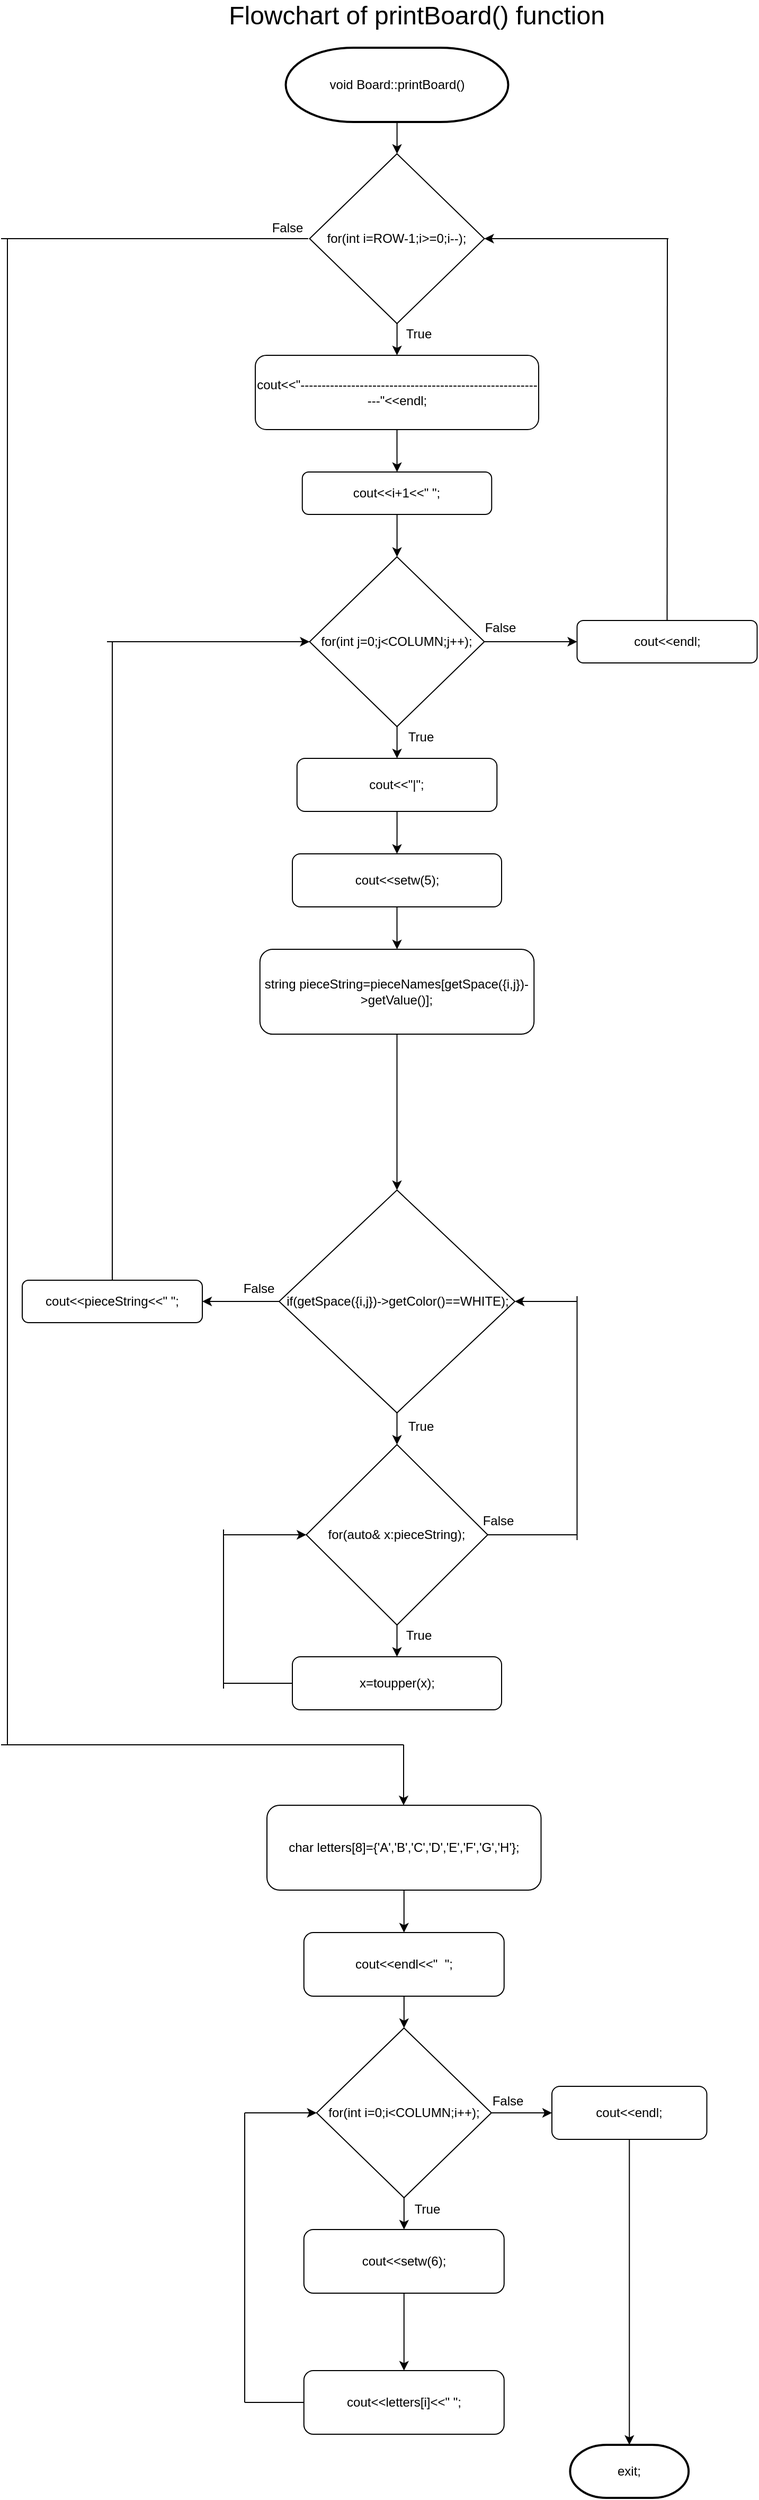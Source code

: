 <mxfile version="14.7.6" type="device"><diagram id="WYE3oBTP5BNlz84LKr8x" name="Page-1"><mxGraphModel dx="1278" dy="579" grid="1" gridSize="10" guides="1" tooltips="1" connect="1" arrows="1" fold="1" page="1" pageScale="1" pageWidth="850" pageHeight="1100" math="0" shadow="0"><root><mxCell id="0"/><mxCell id="1" parent="0"/><mxCell id="DjGDSjk6WVqVR5wkaf6J-2" value="&lt;font style=&quot;font-size: 24px&quot;&gt;Flowchart of printBoard() function&lt;/font&gt;" style="text;html=1;align=center;verticalAlign=middle;resizable=0;points=[];autosize=1;strokeColor=none;" parent="1" vertex="1"><mxGeometry x="216.88" y="20" width="370" height="20" as="geometry"/></mxCell><mxCell id="MbBPtf6Q6UpIK2XgSvSR-15" value="" style="endArrow=none;html=1;exitX=0.5;exitY=0;exitDx=0;exitDy=0;" edge="1" parent="1" source="MbBPtf6Q6UpIK2XgSvSR-13"><mxGeometry width="50" height="50" relative="1" as="geometry"><mxPoint x="400" y="1060" as="sourcePoint"/><mxPoint x="115" y="620" as="targetPoint"/></mxGeometry></mxCell><mxCell id="MbBPtf6Q6UpIK2XgSvSR-16" value="" style="endArrow=classic;html=1;entryX=0;entryY=0.5;entryDx=0;entryDy=0;" edge="1" parent="1" target="s3ttOdx3GdWiWC_5ZBvk-9"><mxGeometry width="50" height="50" relative="1" as="geometry"><mxPoint x="110" y="620" as="sourcePoint"/><mxPoint x="450" y="650" as="targetPoint"/></mxGeometry></mxCell><mxCell id="MbBPtf6Q6UpIK2XgSvSR-18" value="cout&amp;lt;&amp;lt;endl;" style="rounded=1;whiteSpace=wrap;html=1;" vertex="1" parent="1"><mxGeometry x="553.75" y="600" width="170" height="40" as="geometry"/></mxCell><mxCell id="MbBPtf6Q6UpIK2XgSvSR-19" value="" style="edgeStyle=orthogonalEdgeStyle;rounded=0;orthogonalLoop=1;jettySize=auto;html=1;" edge="1" parent="1" source="s3ttOdx3GdWiWC_5ZBvk-9" target="MbBPtf6Q6UpIK2XgSvSR-18"><mxGeometry relative="1" as="geometry"/></mxCell><mxCell id="MbBPtf6Q6UpIK2XgSvSR-20" value="False" style="text;html=1;align=center;verticalAlign=middle;resizable=0;points=[];autosize=1;strokeColor=none;" vertex="1" parent="1"><mxGeometry x="461" y="597" width="40" height="20" as="geometry"/></mxCell><mxCell id="MbBPtf6Q6UpIK2XgSvSR-21" value="" style="endArrow=none;html=1;exitX=0.5;exitY=0;exitDx=0;exitDy=0;" edge="1" parent="1" source="MbBPtf6Q6UpIK2XgSvSR-18"><mxGeometry width="50" height="50" relative="1" as="geometry"><mxPoint x="640" y="590" as="sourcePoint"/><mxPoint x="639" y="240" as="targetPoint"/></mxGeometry></mxCell><mxCell id="MbBPtf6Q6UpIK2XgSvSR-22" value="" style="endArrow=classic;html=1;entryX=1;entryY=0.5;entryDx=0;entryDy=0;" edge="1" parent="1" target="s3ttOdx3GdWiWC_5ZBvk-1"><mxGeometry width="50" height="50" relative="1" as="geometry"><mxPoint x="640" y="240" as="sourcePoint"/><mxPoint x="450" y="380" as="targetPoint"/></mxGeometry></mxCell><mxCell id="MbBPtf6Q6UpIK2XgSvSR-23" value="" style="endArrow=none;html=1;" edge="1" parent="1"><mxGeometry width="50" height="50" relative="1" as="geometry"><mxPoint x="300" y="240" as="sourcePoint"/><mxPoint x="10" y="240" as="targetPoint"/></mxGeometry></mxCell><mxCell id="MbBPtf6Q6UpIK2XgSvSR-24" value="" style="endArrow=none;html=1;" edge="1" parent="1"><mxGeometry width="50" height="50" relative="1" as="geometry"><mxPoint x="16" y="240" as="sourcePoint"/><mxPoint x="16" y="1660" as="targetPoint"/></mxGeometry></mxCell><mxCell id="MbBPtf6Q6UpIK2XgSvSR-25" value="False" style="text;html=1;align=center;verticalAlign=middle;resizable=0;points=[];autosize=1;strokeColor=none;" vertex="1" parent="1"><mxGeometry x="260" y="220" width="40" height="20" as="geometry"/></mxCell><mxCell id="DjGDSjk6WVqVR5wkaf6J-1" value="void Board::printBoard()" style="strokeWidth=2;html=1;shape=mxgraph.flowchart.terminator;whiteSpace=wrap;" parent="1" vertex="1"><mxGeometry x="278.75" y="60" width="210" height="70" as="geometry"/></mxCell><mxCell id="s3ttOdx3GdWiWC_5ZBvk-1" value="for(int i=ROW-1;i&amp;gt;=0;i--);" style="rhombus;whiteSpace=wrap;html=1;" parent="1" vertex="1"><mxGeometry x="301.25" y="160" width="165" height="160" as="geometry"/></mxCell><mxCell id="s3ttOdx3GdWiWC_5ZBvk-3" value="" style="edgeStyle=orthogonalEdgeStyle;rounded=0;orthogonalLoop=1;jettySize=auto;html=1;" parent="1" source="DjGDSjk6WVqVR5wkaf6J-1" target="s3ttOdx3GdWiWC_5ZBvk-1" edge="1"><mxGeometry x="250" y="60" as="geometry"/></mxCell><mxCell id="s3ttOdx3GdWiWC_5ZBvk-4" value="&lt;span&gt;cout&amp;lt;&amp;lt;&quot;-----------------------------------------------------------&quot;&amp;lt;&amp;lt;endl;&lt;/span&gt;" style="rounded=1;whiteSpace=wrap;html=1;" parent="1" vertex="1"><mxGeometry x="250" y="350" width="267.5" height="70" as="geometry"/></mxCell><mxCell id="s3ttOdx3GdWiWC_5ZBvk-6" value="" style="edgeStyle=orthogonalEdgeStyle;rounded=0;orthogonalLoop=1;jettySize=auto;html=1;" parent="1" source="s3ttOdx3GdWiWC_5ZBvk-1" target="s3ttOdx3GdWiWC_5ZBvk-4" edge="1"><mxGeometry x="250" y="60" as="geometry"/></mxCell><mxCell id="s3ttOdx3GdWiWC_5ZBvk-5" value="&lt;div&gt;cout&amp;lt;&amp;lt;i+1&amp;lt;&amp;lt;&quot; &quot;;&lt;/div&gt;" style="rounded=1;whiteSpace=wrap;html=1;" parent="1" vertex="1"><mxGeometry x="294.38" y="460" width="178.75" height="40" as="geometry"/></mxCell><mxCell id="s3ttOdx3GdWiWC_5ZBvk-8" value="" style="edgeStyle=orthogonalEdgeStyle;rounded=0;orthogonalLoop=1;jettySize=auto;html=1;" parent="1" source="s3ttOdx3GdWiWC_5ZBvk-4" target="s3ttOdx3GdWiWC_5ZBvk-5" edge="1"><mxGeometry x="250" y="60" as="geometry"/></mxCell><mxCell id="s3ttOdx3GdWiWC_5ZBvk-7" value="True" style="text;html=1;align=center;verticalAlign=middle;resizable=0;points=[];autosize=1;strokeColor=none;" parent="1" vertex="1"><mxGeometry x="383.75" y="320" width="40" height="20" as="geometry"/></mxCell><mxCell id="s3ttOdx3GdWiWC_5ZBvk-9" value="for(int j=0;j&amp;lt;COLUMN;j++);" style="rhombus;whiteSpace=wrap;html=1;" parent="1" vertex="1"><mxGeometry x="301.25" y="540" width="165" height="160" as="geometry"/></mxCell><mxCell id="s3ttOdx3GdWiWC_5ZBvk-10" value="" style="edgeStyle=orthogonalEdgeStyle;rounded=0;orthogonalLoop=1;jettySize=auto;html=1;" parent="1" source="s3ttOdx3GdWiWC_5ZBvk-5" target="s3ttOdx3GdWiWC_5ZBvk-9" edge="1"><mxGeometry x="250" y="60" as="geometry"/></mxCell><mxCell id="s3ttOdx3GdWiWC_5ZBvk-11" value="&lt;div&gt;cout&amp;lt;&amp;lt;&quot;|&quot;;&lt;/div&gt;" style="rounded=1;whiteSpace=wrap;html=1;" parent="1" vertex="1"><mxGeometry x="289.38" y="730" width="188.75" height="50" as="geometry"/></mxCell><mxCell id="s3ttOdx3GdWiWC_5ZBvk-14" value="" style="edgeStyle=orthogonalEdgeStyle;rounded=0;orthogonalLoop=1;jettySize=auto;html=1;" parent="1" source="s3ttOdx3GdWiWC_5ZBvk-9" target="s3ttOdx3GdWiWC_5ZBvk-11" edge="1"><mxGeometry x="250" y="60" as="geometry"/></mxCell><mxCell id="s3ttOdx3GdWiWC_5ZBvk-12" value="cout&amp;lt;&amp;lt;setw(5);" style="rounded=1;whiteSpace=wrap;html=1;" parent="1" vertex="1"><mxGeometry x="285" y="820" width="197.5" height="50" as="geometry"/></mxCell><mxCell id="s3ttOdx3GdWiWC_5ZBvk-15" value="" style="edgeStyle=orthogonalEdgeStyle;rounded=0;orthogonalLoop=1;jettySize=auto;html=1;" parent="1" source="s3ttOdx3GdWiWC_5ZBvk-11" target="s3ttOdx3GdWiWC_5ZBvk-12" edge="1"><mxGeometry x="250" y="60" as="geometry"/></mxCell><mxCell id="s3ttOdx3GdWiWC_5ZBvk-16" value="True" style="text;html=1;align=center;verticalAlign=middle;resizable=0;points=[];autosize=1;strokeColor=none;" parent="1" vertex="1"><mxGeometry x="385.75" y="700" width="40" height="20" as="geometry"/></mxCell><mxCell id="s3ttOdx3GdWiWC_5ZBvk-17" value="string pieceString=pieceNames[getSpace({i,j})-&amp;gt;getValue()];" style="rounded=1;whiteSpace=wrap;html=1;" parent="1" vertex="1"><mxGeometry x="254.38" y="910" width="258.75" height="80" as="geometry"/></mxCell><mxCell id="s3ttOdx3GdWiWC_5ZBvk-18" value="" style="edgeStyle=orthogonalEdgeStyle;rounded=0;orthogonalLoop=1;jettySize=auto;html=1;" parent="1" source="s3ttOdx3GdWiWC_5ZBvk-12" target="s3ttOdx3GdWiWC_5ZBvk-17" edge="1"><mxGeometry x="250" y="60" as="geometry"/></mxCell><mxCell id="MbBPtf6Q6UpIK2XgSvSR-51" value="" style="group" vertex="1" connectable="0" parent="1"><mxGeometry x="30" y="1137" width="646.25" height="1160" as="geometry"/></mxCell><mxCell id="MbBPtf6Q6UpIK2XgSvSR-13" value="cout&amp;lt;&amp;lt;pieceString&amp;lt;&amp;lt;&quot; &quot;;" style="rounded=1;whiteSpace=wrap;html=1;" vertex="1" parent="MbBPtf6Q6UpIK2XgSvSR-51"><mxGeometry y="85" width="170" height="40" as="geometry"/></mxCell><mxCell id="MbBPtf6Q6UpIK2XgSvSR-14" value="" style="edgeStyle=orthogonalEdgeStyle;rounded=0;orthogonalLoop=1;jettySize=auto;html=1;" edge="1" parent="MbBPtf6Q6UpIK2XgSvSR-51" source="s3ttOdx3GdWiWC_5ZBvk-19" target="MbBPtf6Q6UpIK2XgSvSR-13"><mxGeometry relative="1" as="geometry"/></mxCell><mxCell id="MbBPtf6Q6UpIK2XgSvSR-17" value="False" style="text;html=1;align=center;verticalAlign=middle;resizable=0;points=[];autosize=1;strokeColor=none;" vertex="1" parent="MbBPtf6Q6UpIK2XgSvSR-51"><mxGeometry x="203" y="83" width="40" height="20" as="geometry"/></mxCell><mxCell id="MbBPtf6Q6UpIK2XgSvSR-27" value="" style="endArrow=classic;html=1;" edge="1" parent="MbBPtf6Q6UpIK2XgSvSR-51"><mxGeometry width="50" height="50" relative="1" as="geometry"><mxPoint x="360" y="523" as="sourcePoint"/><mxPoint x="360" y="580" as="targetPoint"/></mxGeometry></mxCell><mxCell id="MbBPtf6Q6UpIK2XgSvSR-28" value="char letters[8]={'A','B','C','D','E','F','G','H'};" style="rounded=1;whiteSpace=wrap;html=1;" vertex="1" parent="MbBPtf6Q6UpIK2XgSvSR-51"><mxGeometry x="231" y="580" width="258.75" height="80" as="geometry"/></mxCell><mxCell id="MbBPtf6Q6UpIK2XgSvSR-29" value="cout&amp;lt;&amp;lt;endl&amp;lt;&amp;lt;&quot;&amp;nbsp; &quot;;" style="rounded=1;whiteSpace=wrap;html=1;" vertex="1" parent="MbBPtf6Q6UpIK2XgSvSR-51"><mxGeometry x="265.88" y="700" width="189" height="60" as="geometry"/></mxCell><mxCell id="MbBPtf6Q6UpIK2XgSvSR-30" value="" style="edgeStyle=orthogonalEdgeStyle;rounded=0;orthogonalLoop=1;jettySize=auto;html=1;" edge="1" parent="MbBPtf6Q6UpIK2XgSvSR-51" source="MbBPtf6Q6UpIK2XgSvSR-28" target="MbBPtf6Q6UpIK2XgSvSR-29"><mxGeometry relative="1" as="geometry"/></mxCell><mxCell id="MbBPtf6Q6UpIK2XgSvSR-31" value="for(int i=0;i&amp;lt;COLUMN;i++);" style="rhombus;whiteSpace=wrap;html=1;" vertex="1" parent="MbBPtf6Q6UpIK2XgSvSR-51"><mxGeometry x="277.88" y="790" width="165" height="160" as="geometry"/></mxCell><mxCell id="MbBPtf6Q6UpIK2XgSvSR-32" value="" style="edgeStyle=orthogonalEdgeStyle;rounded=0;orthogonalLoop=1;jettySize=auto;html=1;" edge="1" parent="MbBPtf6Q6UpIK2XgSvSR-51" source="MbBPtf6Q6UpIK2XgSvSR-29" target="MbBPtf6Q6UpIK2XgSvSR-31"><mxGeometry relative="1" as="geometry"/></mxCell><mxCell id="MbBPtf6Q6UpIK2XgSvSR-33" value="cout&amp;lt;&amp;lt;setw(6);" style="rounded=1;whiteSpace=wrap;html=1;" vertex="1" parent="MbBPtf6Q6UpIK2XgSvSR-51"><mxGeometry x="265.88" y="980" width="189" height="60" as="geometry"/></mxCell><mxCell id="MbBPtf6Q6UpIK2XgSvSR-34" value="" style="edgeStyle=orthogonalEdgeStyle;rounded=0;orthogonalLoop=1;jettySize=auto;html=1;" edge="1" parent="MbBPtf6Q6UpIK2XgSvSR-51" source="MbBPtf6Q6UpIK2XgSvSR-31" target="MbBPtf6Q6UpIK2XgSvSR-33"><mxGeometry relative="1" as="geometry"/></mxCell><mxCell id="MbBPtf6Q6UpIK2XgSvSR-35" value="True" style="text;html=1;align=center;verticalAlign=middle;resizable=0;points=[];autosize=1;strokeColor=none;" vertex="1" parent="MbBPtf6Q6UpIK2XgSvSR-51"><mxGeometry x="362" y="951" width="40" height="20" as="geometry"/></mxCell><mxCell id="MbBPtf6Q6UpIK2XgSvSR-38" value="" style="endArrow=none;html=1;exitX=0;exitY=0.5;exitDx=0;exitDy=0;" edge="1" parent="MbBPtf6Q6UpIK2XgSvSR-51" source="MbBPtf6Q6UpIK2XgSvSR-4"><mxGeometry width="50" height="50" relative="1" as="geometry"><mxPoint x="370" y="340" as="sourcePoint"/><mxPoint x="190" y="465" as="targetPoint"/></mxGeometry></mxCell><mxCell id="MbBPtf6Q6UpIK2XgSvSR-39" value="" style="endArrow=none;html=1;" edge="1" parent="MbBPtf6Q6UpIK2XgSvSR-51"><mxGeometry width="50" height="50" relative="1" as="geometry"><mxPoint x="190" y="470" as="sourcePoint"/><mxPoint x="190" y="320" as="targetPoint"/></mxGeometry></mxCell><mxCell id="MbBPtf6Q6UpIK2XgSvSR-40" value="" style="endArrow=classic;html=1;entryX=0;entryY=0.5;entryDx=0;entryDy=0;" edge="1" parent="MbBPtf6Q6UpIK2XgSvSR-51" target="MbBPtf6Q6UpIK2XgSvSR-1"><mxGeometry width="50" height="50" relative="1" as="geometry"><mxPoint x="190" y="325" as="sourcePoint"/><mxPoint x="420" y="290" as="targetPoint"/></mxGeometry></mxCell><mxCell id="MbBPtf6Q6UpIK2XgSvSR-41" value="" style="endArrow=none;html=1;exitX=0;exitY=0.5;exitDx=0;exitDy=0;" edge="1" parent="MbBPtf6Q6UpIK2XgSvSR-51" source="MbBPtf6Q6UpIK2XgSvSR-36"><mxGeometry width="50" height="50" relative="1" as="geometry"><mxPoint x="370" y="960" as="sourcePoint"/><mxPoint x="210" y="1143" as="targetPoint"/></mxGeometry></mxCell><mxCell id="MbBPtf6Q6UpIK2XgSvSR-42" value="" style="endArrow=none;html=1;" edge="1" parent="MbBPtf6Q6UpIK2XgSvSR-51"><mxGeometry width="50" height="50" relative="1" as="geometry"><mxPoint x="210" y="1143" as="sourcePoint"/><mxPoint x="210" y="870" as="targetPoint"/></mxGeometry></mxCell><mxCell id="MbBPtf6Q6UpIK2XgSvSR-43" value="" style="endArrow=classic;html=1;entryX=0;entryY=0.5;entryDx=0;entryDy=0;" edge="1" parent="MbBPtf6Q6UpIK2XgSvSR-51" target="MbBPtf6Q6UpIK2XgSvSR-31"><mxGeometry width="50" height="50" relative="1" as="geometry"><mxPoint x="210" y="870" as="sourcePoint"/><mxPoint x="420" y="910" as="targetPoint"/></mxGeometry></mxCell><mxCell id="MbBPtf6Q6UpIK2XgSvSR-45" value="cout&amp;lt;&amp;lt;endl;" style="rounded=1;whiteSpace=wrap;html=1;" vertex="1" parent="MbBPtf6Q6UpIK2XgSvSR-51"><mxGeometry x="500" y="845" width="146.25" height="50" as="geometry"/></mxCell><mxCell id="MbBPtf6Q6UpIK2XgSvSR-46" value="" style="edgeStyle=orthogonalEdgeStyle;rounded=0;orthogonalLoop=1;jettySize=auto;html=1;" edge="1" parent="MbBPtf6Q6UpIK2XgSvSR-51" source="MbBPtf6Q6UpIK2XgSvSR-31" target="MbBPtf6Q6UpIK2XgSvSR-45"><mxGeometry relative="1" as="geometry"/></mxCell><mxCell id="MbBPtf6Q6UpIK2XgSvSR-49" value="False" style="text;html=1;align=center;verticalAlign=middle;resizable=0;points=[];autosize=1;strokeColor=none;" vertex="1" parent="MbBPtf6Q6UpIK2XgSvSR-51"><mxGeometry x="438" y="849" width="40" height="20" as="geometry"/></mxCell><mxCell id="MbBPtf6Q6UpIK2XgSvSR-50" value="" style="group" vertex="1" connectable="0" parent="MbBPtf6Q6UpIK2XgSvSR-51"><mxGeometry x="242.5" width="281.25" height="490" as="geometry"/></mxCell><mxCell id="s3ttOdx3GdWiWC_5ZBvk-19" value="if(getSpace({i,j})-&amp;gt;getColor()==WHITE);" style="rhombus;whiteSpace=wrap;html=1;" parent="MbBPtf6Q6UpIK2XgSvSR-50" vertex="1"><mxGeometry width="222.5" height="210" as="geometry"/></mxCell><mxCell id="MbBPtf6Q6UpIK2XgSvSR-1" value="for(auto&amp;amp; x:pieceString);" style="rhombus;whiteSpace=wrap;html=1;" vertex="1" parent="MbBPtf6Q6UpIK2XgSvSR-50"><mxGeometry x="25.63" y="240" width="171.25" height="170" as="geometry"/></mxCell><mxCell id="MbBPtf6Q6UpIK2XgSvSR-2" value="" style="edgeStyle=orthogonalEdgeStyle;rounded=0;orthogonalLoop=1;jettySize=auto;html=1;" edge="1" parent="MbBPtf6Q6UpIK2XgSvSR-50" source="s3ttOdx3GdWiWC_5ZBvk-19" target="MbBPtf6Q6UpIK2XgSvSR-1"><mxGeometry relative="1" as="geometry"/></mxCell><mxCell id="MbBPtf6Q6UpIK2XgSvSR-3" value="True" style="text;html=1;align=center;verticalAlign=middle;resizable=0;points=[];autosize=1;strokeColor=none;" vertex="1" parent="MbBPtf6Q6UpIK2XgSvSR-50"><mxGeometry x="113.25" y="213" width="40" height="20" as="geometry"/></mxCell><mxCell id="MbBPtf6Q6UpIK2XgSvSR-4" value="x=toupper(x);" style="rounded=1;whiteSpace=wrap;html=1;" vertex="1" parent="MbBPtf6Q6UpIK2XgSvSR-50"><mxGeometry x="12.5" y="440" width="197.5" height="50" as="geometry"/></mxCell><mxCell id="MbBPtf6Q6UpIK2XgSvSR-5" value="" style="edgeStyle=orthogonalEdgeStyle;rounded=0;orthogonalLoop=1;jettySize=auto;html=1;" edge="1" parent="MbBPtf6Q6UpIK2XgSvSR-50" source="MbBPtf6Q6UpIK2XgSvSR-1" target="MbBPtf6Q6UpIK2XgSvSR-4"><mxGeometry relative="1" as="geometry"/></mxCell><mxCell id="MbBPtf6Q6UpIK2XgSvSR-6" value="True" style="text;html=1;align=center;verticalAlign=middle;resizable=0;points=[];autosize=1;strokeColor=none;" vertex="1" parent="MbBPtf6Q6UpIK2XgSvSR-50"><mxGeometry x="111.25" y="410" width="40" height="20" as="geometry"/></mxCell><mxCell id="MbBPtf6Q6UpIK2XgSvSR-7" value="" style="endArrow=none;html=1;exitX=1;exitY=0.5;exitDx=0;exitDy=0;" edge="1" parent="MbBPtf6Q6UpIK2XgSvSR-50" source="MbBPtf6Q6UpIK2XgSvSR-1"><mxGeometry width="50" height="50" relative="1" as="geometry"><mxPoint x="321.25" y="250" as="sourcePoint"/><mxPoint x="281.25" y="325" as="targetPoint"/></mxGeometry></mxCell><mxCell id="MbBPtf6Q6UpIK2XgSvSR-8" value="" style="endArrow=none;html=1;" edge="1" parent="MbBPtf6Q6UpIK2XgSvSR-50"><mxGeometry width="50" height="50" relative="1" as="geometry"><mxPoint x="281.25" y="330" as="sourcePoint"/><mxPoint x="281.25" y="100" as="targetPoint"/></mxGeometry></mxCell><mxCell id="MbBPtf6Q6UpIK2XgSvSR-9" value="False" style="text;html=1;align=center;verticalAlign=middle;resizable=0;points=[];autosize=1;strokeColor=none;" vertex="1" parent="MbBPtf6Q6UpIK2XgSvSR-50"><mxGeometry x="186.25" y="302" width="40" height="20" as="geometry"/></mxCell><mxCell id="MbBPtf6Q6UpIK2XgSvSR-10" value="" style="endArrow=classic;html=1;entryX=1;entryY=0.5;entryDx=0;entryDy=0;" edge="1" parent="MbBPtf6Q6UpIK2XgSvSR-50" target="s3ttOdx3GdWiWC_5ZBvk-19"><mxGeometry width="50" height="50" relative="1" as="geometry"><mxPoint x="281.25" y="105" as="sourcePoint"/><mxPoint x="231.25" y="100" as="targetPoint"/></mxGeometry></mxCell><mxCell id="MbBPtf6Q6UpIK2XgSvSR-52" value="" style="endArrow=classic;html=1;exitX=0.5;exitY=1;exitDx=0;exitDy=0;entryX=0.5;entryY=0;entryDx=0;entryDy=0;" edge="1" parent="1" source="s3ttOdx3GdWiWC_5ZBvk-17" target="s3ttOdx3GdWiWC_5ZBvk-19"><mxGeometry width="50" height="50" relative="1" as="geometry"><mxPoint x="400" y="990" as="sourcePoint"/><mxPoint x="450" y="940" as="targetPoint"/></mxGeometry></mxCell><mxCell id="MbBPtf6Q6UpIK2XgSvSR-53" value="" style="endArrow=none;html=1;" edge="1" parent="1"><mxGeometry width="50" height="50" relative="1" as="geometry"><mxPoint x="10" y="1660" as="sourcePoint"/><mxPoint x="390" y="1660" as="targetPoint"/></mxGeometry></mxCell><mxCell id="MbBPtf6Q6UpIK2XgSvSR-47" value="exit;" style="strokeWidth=2;html=1;shape=mxgraph.flowchart.terminator;whiteSpace=wrap;" vertex="1" parent="1"><mxGeometry x="547.19" y="2320" width="111.87" height="50" as="geometry"/></mxCell><mxCell id="MbBPtf6Q6UpIK2XgSvSR-48" value="" style="endArrow=classic;html=1;exitX=0.5;exitY=1;exitDx=0;exitDy=0;entryX=0.5;entryY=0;entryDx=0;entryDy=0;entryPerimeter=0;" edge="1" parent="1" source="MbBPtf6Q6UpIK2XgSvSR-45" target="MbBPtf6Q6UpIK2XgSvSR-47"><mxGeometry width="50" height="50" relative="1" as="geometry"><mxPoint x="400" y="2237" as="sourcePoint"/><mxPoint x="450" y="2187" as="targetPoint"/></mxGeometry></mxCell><mxCell id="MbBPtf6Q6UpIK2XgSvSR-36" value="cout&amp;lt;&amp;lt;letters[i]&amp;lt;&amp;lt;&quot; &quot;;" style="rounded=1;whiteSpace=wrap;html=1;" vertex="1" parent="1"><mxGeometry x="295.88" y="2250" width="189" height="60" as="geometry"/></mxCell><mxCell id="MbBPtf6Q6UpIK2XgSvSR-37" value="" style="edgeStyle=orthogonalEdgeStyle;rounded=0;orthogonalLoop=1;jettySize=auto;html=1;" edge="1" parent="1" source="MbBPtf6Q6UpIK2XgSvSR-33" target="MbBPtf6Q6UpIK2XgSvSR-36"><mxGeometry relative="1" as="geometry"/></mxCell></root></mxGraphModel></diagram></mxfile>